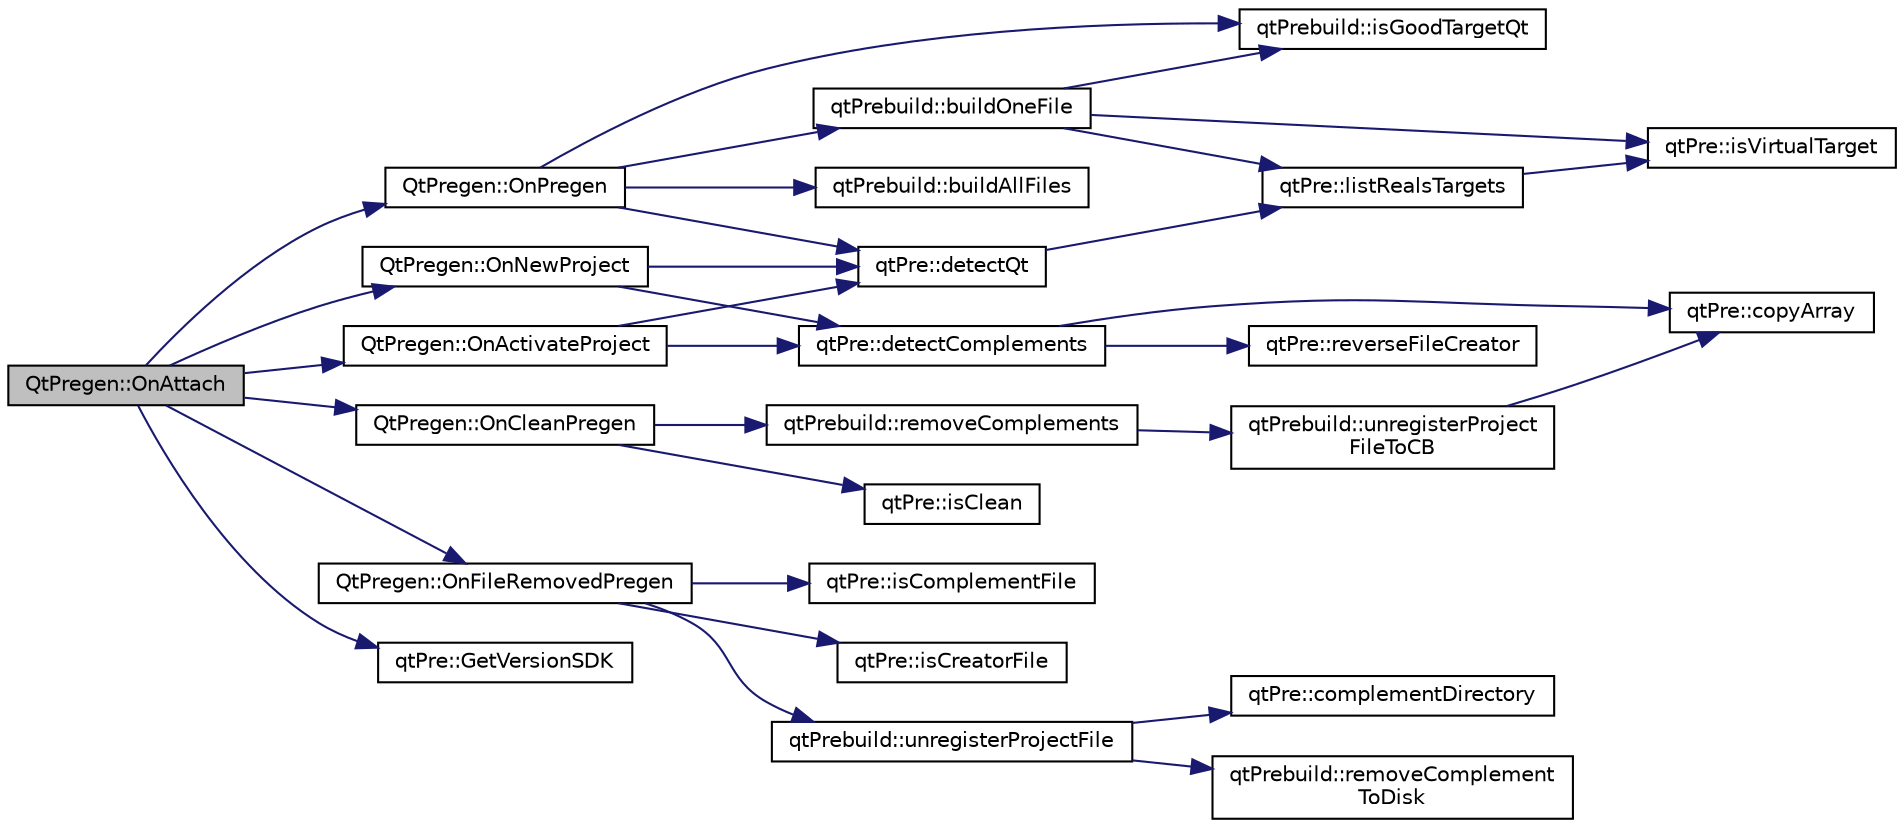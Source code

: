 digraph "QtPregen::OnAttach"
{
  edge [fontname="Helvetica",fontsize="10",labelfontname="Helvetica",labelfontsize="10"];
  node [fontname="Helvetica",fontsize="10",shape=record];
  rankdir="LR";
  Node43 [label="QtPregen::OnAttach",height=0.2,width=0.4,color="black", fillcolor="grey75", style="filled", fontcolor="black"];
  Node43 -> Node44 [color="midnightblue",fontsize="10",style="solid",fontname="Helvetica"];
  Node44 [label="QtPregen::OnActivateProject",height=0.2,width=0.4,color="black", fillcolor="white", style="filled",URL="$class_qt_pregen.html#aa4bcd564e71b85bb9d1dbffe021b83bf"];
  Node44 -> Node45 [color="midnightblue",fontsize="10",style="solid",fontname="Helvetica"];
  Node45 [label="qtPre::detectQt",height=0.2,width=0.4,color="black", fillcolor="white", style="filled",URL="$classqt_pre.html#a1cf253174787aa571e6735f050f8268b"];
  Node45 -> Node46 [color="midnightblue",fontsize="10",style="solid",fontname="Helvetica"];
  Node46 [label="qtPre::listRealsTargets",height=0.2,width=0.4,color="black", fillcolor="white", style="filled",URL="$classqt_pre.html#a0318da64b4fa1fd8cc742e8c4cb63758"];
  Node46 -> Node47 [color="midnightblue",fontsize="10",style="solid",fontname="Helvetica"];
  Node47 [label="qtPre::isVirtualTarget",height=0.2,width=0.4,color="black", fillcolor="white", style="filled",URL="$classqt_pre.html#a98ee0101daa9909cb81179568dff51aa"];
  Node44 -> Node48 [color="midnightblue",fontsize="10",style="solid",fontname="Helvetica"];
  Node48 [label="qtPre::detectComplements",height=0.2,width=0.4,color="black", fillcolor="white", style="filled",URL="$classqt_pre.html#a6d84a02b182412456ab206ec54962d3e"];
  Node48 -> Node49 [color="midnightblue",fontsize="10",style="solid",fontname="Helvetica"];
  Node49 [label="qtPre::copyArray",height=0.2,width=0.4,color="black", fillcolor="white", style="filled",URL="$classqt_pre.html#a4b2acfe1f32fd66a63cdb535c1581226"];
  Node48 -> Node50 [color="midnightblue",fontsize="10",style="solid",fontname="Helvetica"];
  Node50 [label="qtPre::reverseFileCreator",height=0.2,width=0.4,color="black", fillcolor="white", style="filled",URL="$classqt_pre.html#a577d940921c140989e2f6c0da7f4b857"];
  Node43 -> Node51 [color="midnightblue",fontsize="10",style="solid",fontname="Helvetica"];
  Node51 [label="QtPregen::OnNewProject",height=0.2,width=0.4,color="black", fillcolor="white", style="filled",URL="$class_qt_pregen.html#a575f3b524427476ef149e864637e6e65"];
  Node51 -> Node45 [color="midnightblue",fontsize="10",style="solid",fontname="Helvetica"];
  Node51 -> Node48 [color="midnightblue",fontsize="10",style="solid",fontname="Helvetica"];
  Node43 -> Node52 [color="midnightblue",fontsize="10",style="solid",fontname="Helvetica"];
  Node52 [label="QtPregen::OnPregen",height=0.2,width=0.4,color="black", fillcolor="white", style="filled",URL="$class_qt_pregen.html#a18cf487d899c841d502f75d46168886a"];
  Node52 -> Node45 [color="midnightblue",fontsize="10",style="solid",fontname="Helvetica"];
  Node52 -> Node53 [color="midnightblue",fontsize="10",style="solid",fontname="Helvetica"];
  Node53 [label="qtPrebuild::isGoodTargetQt",height=0.2,width=0.4,color="black", fillcolor="white", style="filled",URL="$classqt_prebuild.html#a7c2a29f15fb2fef9a78b519389f2be67"];
  Node52 -> Node54 [color="midnightblue",fontsize="10",style="solid",fontname="Helvetica"];
  Node54 [label="qtPrebuild::buildAllFiles",height=0.2,width=0.4,color="black", fillcolor="white", style="filled",URL="$classqt_prebuild.html#ab15c53643ec0a8030c76b69571daff40"];
  Node52 -> Node55 [color="midnightblue",fontsize="10",style="solid",fontname="Helvetica"];
  Node55 [label="qtPrebuild::buildOneFile",height=0.2,width=0.4,color="black", fillcolor="white", style="filled",URL="$classqt_prebuild.html#ac39d1f1feae7ed4e66681a427ed32fc4"];
  Node55 -> Node47 [color="midnightblue",fontsize="10",style="solid",fontname="Helvetica"];
  Node55 -> Node46 [color="midnightblue",fontsize="10",style="solid",fontname="Helvetica"];
  Node55 -> Node53 [color="midnightblue",fontsize="10",style="solid",fontname="Helvetica"];
  Node43 -> Node56 [color="midnightblue",fontsize="10",style="solid",fontname="Helvetica"];
  Node56 [label="QtPregen::OnCleanPregen",height=0.2,width=0.4,color="black", fillcolor="white", style="filled",URL="$class_qt_pregen.html#a64d0d7c5b55edaa286397ab6aa9769cd"];
  Node56 -> Node57 [color="midnightblue",fontsize="10",style="solid",fontname="Helvetica"];
  Node57 [label="qtPre::isClean",height=0.2,width=0.4,color="black", fillcolor="white", style="filled",URL="$classqt_pre.html#a017bded304129cf32e9fce63165a154c"];
  Node56 -> Node58 [color="midnightblue",fontsize="10",style="solid",fontname="Helvetica"];
  Node58 [label="qtPrebuild::removeComplements",height=0.2,width=0.4,color="black", fillcolor="white", style="filled",URL="$classqt_prebuild.html#acf83a0ec2a73b17a993eeae16862cfa0"];
  Node58 -> Node59 [color="midnightblue",fontsize="10",style="solid",fontname="Helvetica"];
  Node59 [label="qtPrebuild::unregisterProject\lFileToCB",height=0.2,width=0.4,color="black", fillcolor="white", style="filled",URL="$classqt_prebuild.html#adcfdc05792e5f273d71e5bf5a4fb1f22"];
  Node59 -> Node49 [color="midnightblue",fontsize="10",style="solid",fontname="Helvetica"];
  Node43 -> Node60 [color="midnightblue",fontsize="10",style="solid",fontname="Helvetica"];
  Node60 [label="QtPregen::OnFileRemovedPregen",height=0.2,width=0.4,color="black", fillcolor="white", style="filled",URL="$class_qt_pregen.html#aa5db7c94c670b89ee9606a333a313d6f"];
  Node60 -> Node61 [color="midnightblue",fontsize="10",style="solid",fontname="Helvetica"];
  Node61 [label="qtPre::isComplementFile",height=0.2,width=0.4,color="black", fillcolor="white", style="filled",URL="$classqt_pre.html#a2bbcc2089e9adac6526f79b270f9651e"];
  Node60 -> Node62 [color="midnightblue",fontsize="10",style="solid",fontname="Helvetica"];
  Node62 [label="qtPre::isCreatorFile",height=0.2,width=0.4,color="black", fillcolor="white", style="filled",URL="$classqt_pre.html#aab35eb407ca7c69b2a8bf9237328231e"];
  Node60 -> Node63 [color="midnightblue",fontsize="10",style="solid",fontname="Helvetica"];
  Node63 [label="qtPrebuild::unregisterProjectFile",height=0.2,width=0.4,color="black", fillcolor="white", style="filled",URL="$classqt_prebuild.html#a067e059b7a49c637f05f8285b87fde5c"];
  Node63 -> Node64 [color="midnightblue",fontsize="10",style="solid",fontname="Helvetica"];
  Node64 [label="qtPre::complementDirectory",height=0.2,width=0.4,color="black", fillcolor="white", style="filled",URL="$classqt_pre.html#adff01c54bf64053550043c754a237844"];
  Node63 -> Node65 [color="midnightblue",fontsize="10",style="solid",fontname="Helvetica"];
  Node65 [label="qtPrebuild::removeComplement\lToDisk",height=0.2,width=0.4,color="black", fillcolor="white", style="filled",URL="$classqt_prebuild.html#a392cb7d1fd2b2819c70b5ec148ca1318"];
  Node43 -> Node66 [color="midnightblue",fontsize="10",style="solid",fontname="Helvetica"];
  Node66 [label="qtPre::GetVersionSDK",height=0.2,width=0.4,color="black", fillcolor="white", style="filled",URL="$classqt_pre.html#a026a70ce932418877568c5271efe9883"];
}
